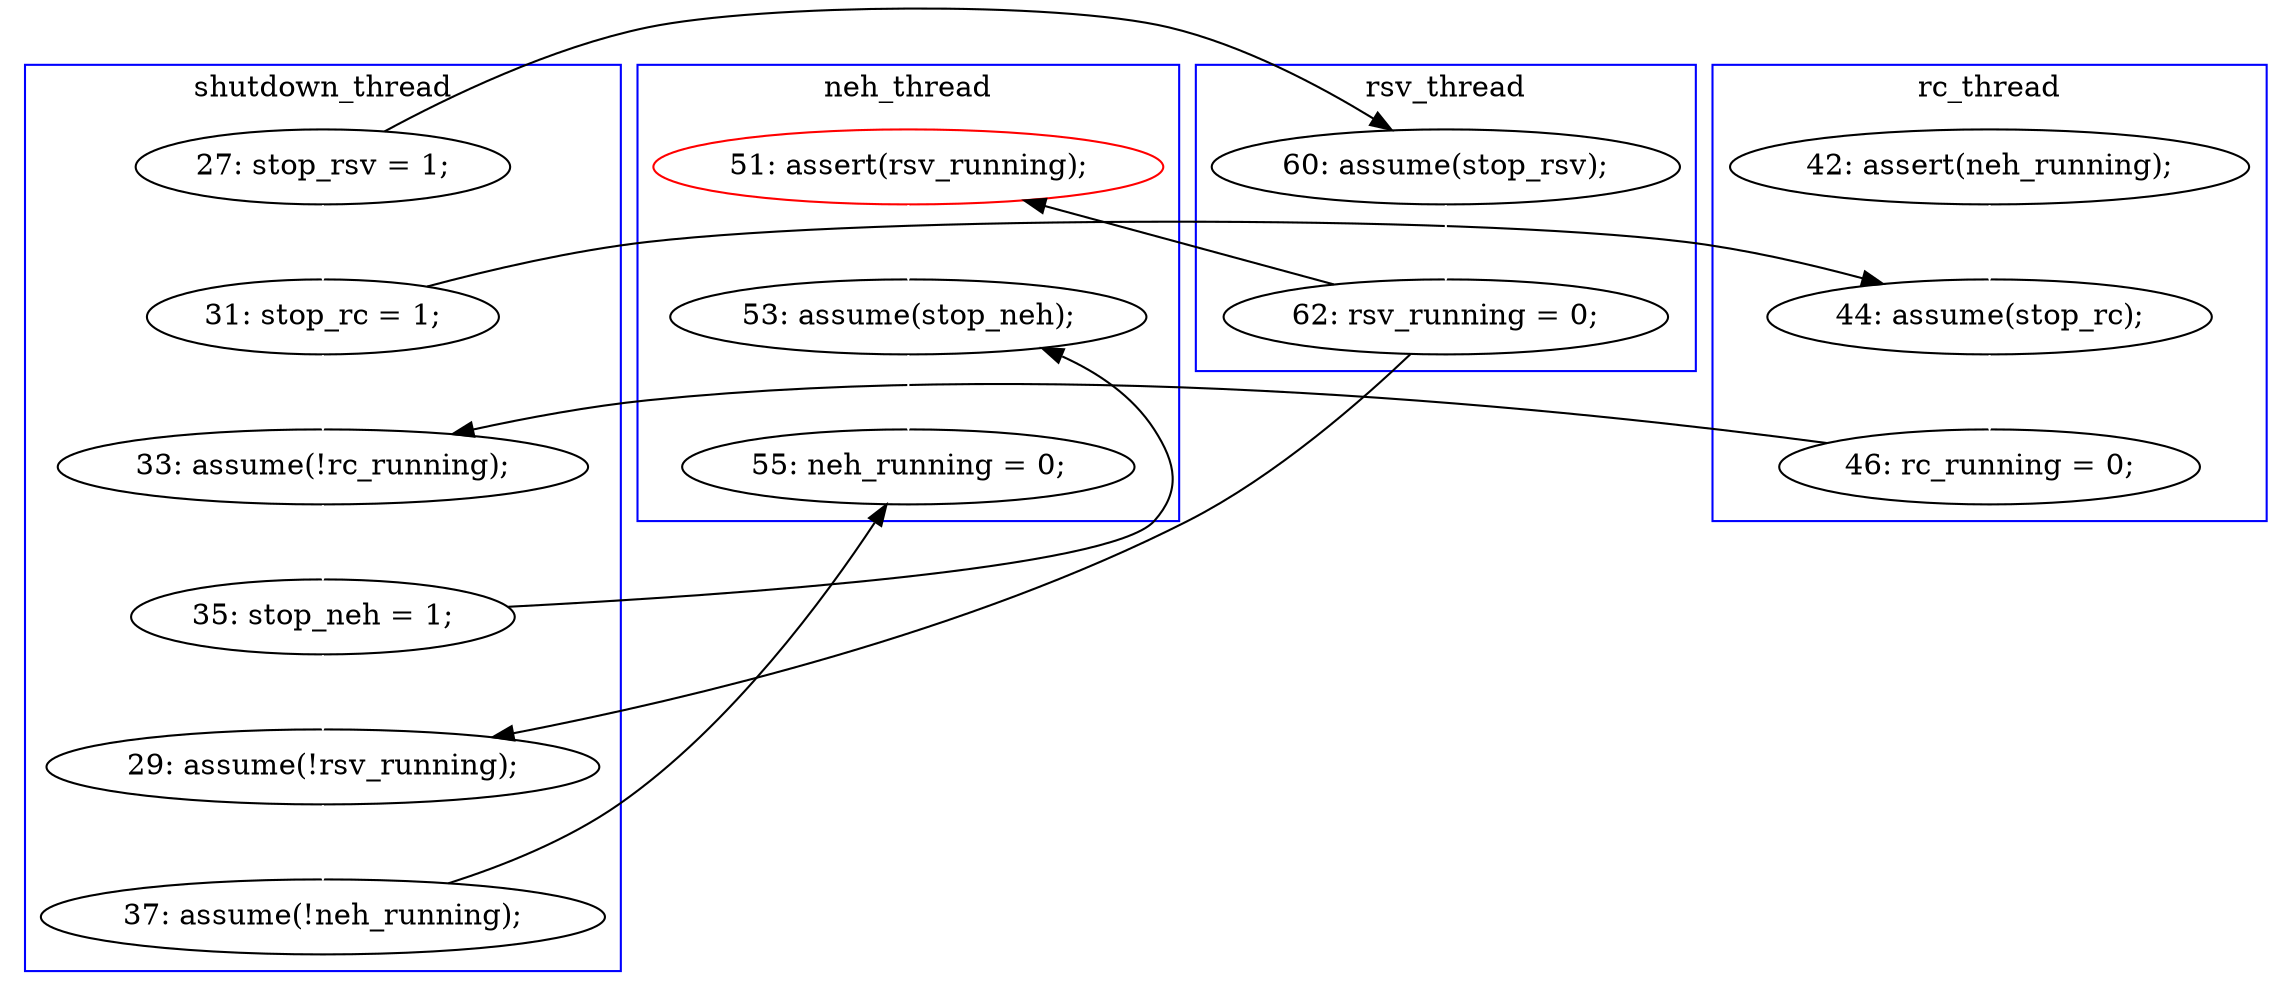 digraph Counterexample {
	21 -> 29 [color = black, style = solid, constraint = false]
	11 -> 16 [color = white, style = solid]
	16 -> 20 [color = white, style = solid]
	28 -> 30 [color = white, style = solid]
	33 -> 35 [color = white, style = solid]
	28 -> 33 [color = black, style = solid, constraint = false]
	26 -> 28 [color = white, style = solid]
	15 -> 26 [color = white, style = solid]
	29 -> 33 [color = white, style = solid]
	21 -> 30 [color = black, style = solid, constraint = false]
	31 -> 35 [color = black, style = solid, constraint = false]
	14 -> 15 [color = white, style = solid]
	19 -> 21 [color = white, style = solid]
	20 -> 26 [color = black, style = solid, constraint = false]
	15 -> 16 [color = black, style = solid, constraint = false]
	30 -> 31 [color = white, style = solid]
	14 -> 19 [color = black, style = solid, constraint = false]
	subgraph cluster4 {
		label = rsv_thread
		color = blue
		19  [label = "60: assume(stop_rsv);"]
		21  [label = "62: rsv_running = 0;"]
	}
	subgraph cluster3 {
		label = neh_thread
		color = blue
		35  [label = "55: neh_running = 0;"]
		29  [label = "51: assert(rsv_running);", color = red]
		33  [label = "53: assume(stop_neh);"]
	}
	subgraph cluster1 {
		label = shutdown_thread
		color = blue
		26  [label = "33: assume(!rc_running);"]
		31  [label = "37: assume(!neh_running);"]
		28  [label = "35: stop_neh = 1;"]
		30  [label = "29: assume(!rsv_running);"]
		15  [label = "31: stop_rc = 1;"]
		14  [label = "27: stop_rsv = 1;"]
	}
	subgraph cluster2 {
		label = rc_thread
		color = blue
		11  [label = "42: assert(neh_running);"]
		20  [label = "46: rc_running = 0;"]
		16  [label = "44: assume(stop_rc);"]
	}
}